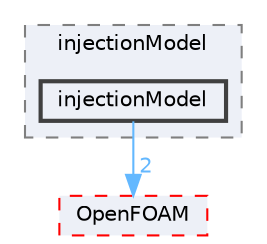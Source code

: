 digraph "src/regionFaModels/liquidFilm/subModels/kinematic/injectionModel/injectionModel"
{
 // LATEX_PDF_SIZE
  bgcolor="transparent";
  edge [fontname=Helvetica,fontsize=10,labelfontname=Helvetica,labelfontsize=10];
  node [fontname=Helvetica,fontsize=10,shape=box,height=0.2,width=0.4];
  compound=true
  subgraph clusterdir_052db7b9976fc77139a305d2625d3d51 {
    graph [ bgcolor="#edf0f7", pencolor="grey50", label="injectionModel", fontname=Helvetica,fontsize=10 style="filled,dashed", URL="dir_052db7b9976fc77139a305d2625d3d51.html",tooltip=""]
  dir_81f9eb35bd60b484bd15947b19a9cac5 [label="injectionModel", fillcolor="#edf0f7", color="grey25", style="filled,bold", URL="dir_81f9eb35bd60b484bd15947b19a9cac5.html",tooltip=""];
  }
  dir_c5473ff19b20e6ec4dfe5c310b3778a8 [label="OpenFOAM", fillcolor="#edf0f7", color="red", style="filled,dashed", URL="dir_c5473ff19b20e6ec4dfe5c310b3778a8.html",tooltip=""];
  dir_81f9eb35bd60b484bd15947b19a9cac5->dir_c5473ff19b20e6ec4dfe5c310b3778a8 [headlabel="2", labeldistance=1.5 headhref="dir_001861_002695.html" href="dir_001861_002695.html" color="steelblue1" fontcolor="steelblue1"];
}

